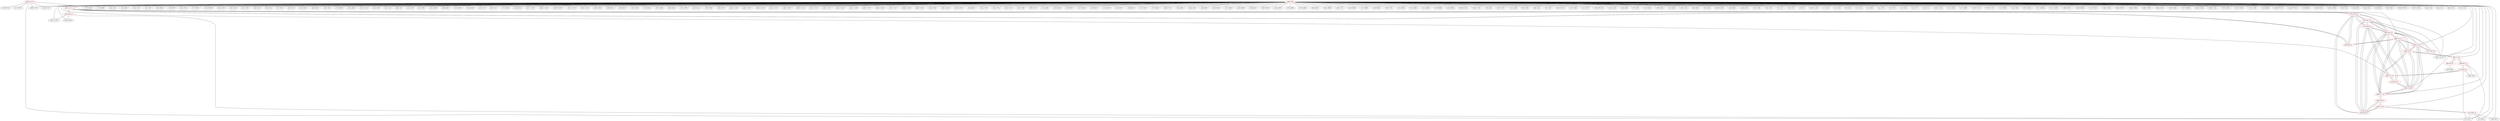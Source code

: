 graph {
	462 [label="(462) T11_T1" color=red]
	474 [label="(474) R24_T1"]
	471 [label="(471) R28_T1"]
	478 [label="(478) R32_t1"]
	463 [label="(463) T12_T1" color=red]
	479 [label="(479) R33_T1"]
	472 [label="(472) R29_T1"]
	473 [label="(473) R25_T1"]
	464 [label="(464) T13_T1" color=red]
	476 [label="(476) R30_T1"]
	480 [label="(480) R34_T1"]
	475 [label="(475) R26_T1"]
	465 [label="(465) T14_T1" color=red]
	477 [label="(477) R31_T1"]
	483 [label="(483) R1_P1"]
	468 [label="(468) T17_T1"]
	481 [label="(481) R35_T1"]
	467 [label="(467) T16_T1"]
	466 [label="(466) T15_T1"]
	466 [label="(466) T15_T1" color=red]
	478 [label="(478) R32_t1"]
	483 [label="(483) R1_P1"]
	468 [label="(468) T17_T1"]
	481 [label="(481) R35_T1"]
	467 [label="(467) T16_T1"]
	465 [label="(465) T14_T1"]
	467 [label="(467) T16_T1" color=red]
	479 [label="(479) R33_T1"]
	483 [label="(483) R1_P1"]
	468 [label="(468) T17_T1"]
	481 [label="(481) R35_T1"]
	466 [label="(466) T15_T1"]
	465 [label="(465) T14_T1"]
	468 [label="(468) T17_T1" color=red]
	480 [label="(480) R34_T1"]
	483 [label="(483) R1_P1"]
	481 [label="(481) R35_T1"]
	467 [label="(467) T16_T1"]
	466 [label="(466) T15_T1"]
	465 [label="(465) T14_T1"]
	469 [label="(469) R23_T1" color=red]
	186 [label="(186) U702"]
	219 [label="(219) C707"]
	218 [label="(218) R715"]
	217 [label="(217) R723"]
	34 [label="(34) U201"]
	461 [label="(461) T10_T1"]
	470 [label="(470) R27_T1" color=red]
	476 [label="(476) R30_T1"]
	481 [label="(481) R35_T1"]
	472 [label="(472) R29_T1"]
	471 [label="(471) R28_T1"]
	461 [label="(461) T10_T1"]
	477 [label="(477) R31_T1"]
	471 [label="(471) R28_T1" color=red]
	476 [label="(476) R30_T1"]
	481 [label="(481) R35_T1"]
	472 [label="(472) R29_T1"]
	470 [label="(470) R27_T1"]
	462 [label="(462) T11_T1"]
	478 [label="(478) R32_t1"]
	472 [label="(472) R29_T1" color=red]
	476 [label="(476) R30_T1"]
	481 [label="(481) R35_T1"]
	471 [label="(471) R28_T1"]
	470 [label="(470) R27_T1"]
	479 [label="(479) R33_T1"]
	463 [label="(463) T12_T1"]
	473 [label="(473) R25_T1" color=red]
	34 [label="(34) U201"]
	344 [label="(344) C911"]
	484 [label="(484) R2_P1"]
	463 [label="(463) T12_T1"]
	474 [label="(474) R24_T1" color=red]
	451 [label="(451) U1301"]
	34 [label="(34) U201"]
	430 [label="(430) J1303"]
	462 [label="(462) T11_T1"]
	475 [label="(475) R26_T1" color=red]
	34 [label="(34) U201"]
	168 [label="(168) D611"]
	152 [label="(152) J601"]
	464 [label="(464) T13_T1"]
	476 [label="(476) R30_T1" color=red]
	481 [label="(481) R35_T1"]
	472 [label="(472) R29_T1"]
	471 [label="(471) R28_T1"]
	470 [label="(470) R27_T1"]
	480 [label="(480) R34_T1"]
	464 [label="(464) T13_T1"]
	477 [label="(477) R31_T1" color=red]
	461 [label="(461) T10_T1"]
	470 [label="(470) R27_T1"]
	465 [label="(465) T14_T1"]
	478 [label="(478) R32_t1" color=red]
	466 [label="(466) T15_T1"]
	462 [label="(462) T11_T1"]
	471 [label="(471) R28_T1"]
	479 [label="(479) R33_T1" color=red]
	467 [label="(467) T16_T1"]
	472 [label="(472) R29_T1"]
	463 [label="(463) T12_T1"]
	480 [label="(480) R34_T1" color=red]
	468 [label="(468) T17_T1"]
	476 [label="(476) R30_T1"]
	464 [label="(464) T13_T1"]
	481 [label="(481) R35_T1" color=red]
	476 [label="(476) R30_T1"]
	472 [label="(472) R29_T1"]
	471 [label="(471) R28_T1"]
	470 [label="(470) R27_T1"]
	483 [label="(483) R1_P1"]
	468 [label="(468) T17_T1"]
	467 [label="(467) T16_T1"]
	466 [label="(466) T15_T1"]
	465 [label="(465) T14_T1"]
	482 [label="(482) U1_P1" color=red]
	485 [label="(485) R3_P1"]
	484 [label="(484) R2_P1"]
	483 [label="(483) R1_P1"]
	483 [label="(483) R1_P1" color=red]
	468 [label="(468) T17_T1"]
	481 [label="(481) R35_T1"]
	467 [label="(467) T16_T1"]
	466 [label="(466) T15_T1"]
	465 [label="(465) T14_T1"]
	482 [label="(482) U1_P1"]
	484 [label="(484) R2_P1" color=red]
	34 [label="(34) U201"]
	344 [label="(344) C911"]
	473 [label="(473) R25_T1"]
	482 [label="(482) U1_P1"]
	485 [label="(485) R3_P1" color=red]
	293 [label="(293) R921"]
	482 [label="(482) U1_P1"]
	486 [label="(486) GND" color=red]
	178 [label="(178) D604"]
	179 [label="(179) D606"]
	48 [label="(48) U301"]
	142 [label="(142) J502"]
	133 [label="(133) C502"]
	52 [label="(52) C303"]
	163 [label="(163) D602"]
	53 [label="(53) R309"]
	134 [label="(134) C501"]
	137 [label="(137) R501"]
	135 [label="(135) FB502"]
	140 [label="(140) C503"]
	54 [label="(54) U303"]
	131 [label="(131) U501"]
	44 [label="(44) U302"]
	58 [label="(58) C304"]
	57 [label="(57) C302"]
	56 [label="(56) C301"]
	161 [label="(161) D632"]
	160 [label="(160) D631"]
	59 [label="(59) C305"]
	176 [label="(176) D626"]
	162 [label="(162) D601"]
	435 [label="(435) C1315"]
	62 [label="(62) C309"]
	61 [label="(61) C310"]
	60 [label="(60) C307"]
	42 [label="(42) C306"]
	168 [label="(168) D611"]
	43 [label="(43) C308"]
	167 [label="(167) D609"]
	166 [label="(166) D607"]
	165 [label="(165) D605"]
	164 [label="(164) D603"]
	81 [label="(81) C317"]
	80 [label="(80) C311"]
	177 [label="(177) D629"]
	169 [label="(169) D614"]
	457 [label="(457) C1301"]
	456 [label="(456) U1305"]
	458 [label="(458) FB1303"]
	455 [label="(455) C1319"]
	454 [label="(454) C1310"]
	266 [label="(266) U803"]
	268 [label="(268) D812"]
	265 [label="(265) R812"]
	245 [label="(245) C805"]
	271 [label="(271) R813"]
	270 [label="(270) C808"]
	269 [label="(269) C804"]
	272 [label="(272) U804"]
	262 [label="(262) D811"]
	263 [label="(263) C803"]
	264 [label="(264) C807"]
	445 [label="(445) C1318"]
	450 [label="(450) C1305"]
	449 [label="(449) U1303"]
	425 [label="(425) C1311"]
	428 [label="(428) U1302"]
	434 [label="(434) C1314"]
	433 [label="(433) C1313"]
	432 [label="(432) C1312"]
	442 [label="(442) C1303"]
	441 [label="(441) C1308"]
	439 [label="(439) C1307"]
	438 [label="(438) C1306"]
	437 [label="(437) C1317"]
	436 [label="(436) C1316"]
	440 [label="(440) C1302"]
	430 [label="(430) J1303"]
	451 [label="(451) U1301"]
	453 [label="(453) J1302"]
	426 [label="(426) C1309"]
	423 [label="(423) R1303"]
	246 [label="(246) R810"]
	214 [label="(214) C706"]
	204 [label="(204) C704"]
	219 [label="(219) C707"]
	185 [label="(185) U701"]
	186 [label="(186) U702"]
	224 [label="(224) C708"]
	209 [label="(209) C705"]
	152 [label="(152) J601"]
	151 [label="(151) J604"]
	159 [label="(159) D630"]
	158 [label="(158) D627"]
	157 [label="(157) D624"]
	156 [label="(156) D621"]
	155 [label="(155) D619"]
	154 [label="(154) D617"]
	149 [label="(149) J602"]
	171 [label="(171) D615"]
	170 [label="(170) D618"]
	189 [label="(189) C701"]
	234 [label="(234) Q801"]
	244 [label="(244) C801"]
	240 [label="(240) J805"]
	256 [label="(256) D810"]
	257 [label="(257) C802"]
	258 [label="(258) C806"]
	259 [label="(259) R811"]
	260 [label="(260) U802"]
	254 [label="(254) U801"]
	278 [label="(278) Q805"]
	279 [label="(279) Q806"]
	280 [label="(280) Q807"]
	281 [label="(281) Q808"]
	194 [label="(194) C702"]
	226 [label="(226) D809"]
	227 [label="(227) R808"]
	228 [label="(228) R805"]
	199 [label="(199) C703"]
	233 [label="(233) Q802"]
	232 [label="(232) Q803"]
	231 [label="(231) Q804"]
	230 [label="(230) R806"]
	229 [label="(229) R804"]
	388 [label="(388) D1105"]
	394 [label="(394) U1102"]
	93 [label="(93) J402"]
	387 [label="(387) D1107"]
	122 [label="(122) C408"]
	95 [label="(95) U403"]
	86 [label="(86) U401"]
	87 [label="(87) C402"]
	382 [label="(382) D1102"]
	120 [label="(120) C406"]
	121 [label="(121) C407"]
	392 [label="(392) FB1102"]
	401 [label="(401) J1102"]
	96 [label="(96) C409"]
	97 [label="(97) C405"]
	110 [label="(110) R410"]
	100 [label="(100) D404"]
	101 [label="(101) J403"]
	103 [label="(103) C410"]
	90 [label="(90) D402"]
	91 [label="(91) D403"]
	390 [label="(390) D1106"]
	106 [label="(106) R402"]
	403 [label="(403) J1101"]
	107 [label="(107) C401"]
	18 [label="(18) C224"]
	19 [label="(19) C227"]
	20 [label="(20) C210"]
	8 [label="(8) C231"]
	384 [label="(384) C1103"]
	17 [label="(17) C223"]
	34 [label="(34) U201"]
	15 [label="(15) C218"]
	9 [label="(9) C203"]
	12 [label="(12) C214"]
	23 [label="(23) X202"]
	24 [label="(24) C207"]
	29 [label="(29) C230"]
	13 [label="(13) C205"]
	14 [label="(14) C217"]
	16 [label="(16) C221"]
	383 [label="(383) C1102"]
	113 [label="(113) U402"]
	111 [label="(111) R409"]
	378 [label="(378) U1101"]
	379 [label="(379) C1101"]
	31 [label="(31) SW201"]
	33 [label="(33) C204"]
	372 [label="(372) R1014"]
	371 [label="(371) R1004"]
	373 [label="(373) C1003"]
	369 [label="(369) R1007"]
	368 [label="(368) R1006"]
	357 [label="(357) R1015"]
	359 [label="(359) C1004"]
	360 [label="(360) D1001"]
	364 [label="(364) U1003"]
	363 [label="(363) U1002"]
	362 [label="(362) J1001"]
	367 [label="(367) R1001"]
	377 [label="(377) R1009"]
	400 [label="(400) C1106"]
	399 [label="(399) C1105"]
	376 [label="(376) C1001"]
	375 [label="(375) U1001"]
	374 [label="(374) C1002"]
	128 [label="(128) R408"]
	405 [label="(405) TP1102"]
	404 [label="(404) TP1101"]
	129 [label="(129) R403"]
	365 [label="(365) R1002"]
	358 [label="(358) C1005"]
	63 [label="(63) C312"]
	36 [label="(36) D203"]
	40 [label="(40) C201"]
	35 [label="(35) D202"]
	39 [label="(39) U202"]
	395 [label="(395) BT1101"]
	397 [label="(397) C1104"]
	64 [label="(64) C314"]
	65 [label="(65) C315"]
	66 [label="(66) C313"]
	67 [label="(67) C316"]
	461 [label="(461) T10_T1"]
	467 [label="(467) T16_T1"]
	468 [label="(468) T17_T1"]
	466 [label="(466) T15_T1"]
	463 [label="(463) T12_T1"]
	465 [label="(465) T14_T1"]
	464 [label="(464) T13_T1"]
	462 [label="(462) T11_T1"]
	482 [label="(482) U1_P1"]
	462 -- 474
	462 -- 471
	462 -- 478
	463 -- 479
	463 -- 472
	463 -- 473
	464 -- 476
	464 -- 480
	464 -- 475
	465 -- 477
	465 -- 483
	465 -- 468
	465 -- 481
	465 -- 467
	465 -- 466
	466 -- 478
	466 -- 483
	466 -- 468
	466 -- 481
	466 -- 467
	466 -- 465
	467 -- 479
	467 -- 483
	467 -- 468
	467 -- 481
	467 -- 466
	467 -- 465
	468 -- 480
	468 -- 483
	468 -- 481
	468 -- 467
	468 -- 466
	468 -- 465
	469 -- 186
	469 -- 219
	469 -- 218
	469 -- 217
	469 -- 34
	469 -- 461
	470 -- 476
	470 -- 481
	470 -- 472
	470 -- 471
	470 -- 461
	470 -- 477
	471 -- 476
	471 -- 481
	471 -- 472
	471 -- 470
	471 -- 462
	471 -- 478
	472 -- 476
	472 -- 481
	472 -- 471
	472 -- 470
	472 -- 479
	472 -- 463
	473 -- 34
	473 -- 344
	473 -- 484
	473 -- 463
	474 -- 451
	474 -- 34
	474 -- 430
	474 -- 462
	475 -- 34
	475 -- 168
	475 -- 152
	475 -- 464
	476 -- 481
	476 -- 472
	476 -- 471
	476 -- 470
	476 -- 480
	476 -- 464
	477 -- 461
	477 -- 470
	477 -- 465
	478 -- 466
	478 -- 462
	478 -- 471
	479 -- 467
	479 -- 472
	479 -- 463
	480 -- 468
	480 -- 476
	480 -- 464
	481 -- 476
	481 -- 472
	481 -- 471
	481 -- 470
	481 -- 483
	481 -- 468
	481 -- 467
	481 -- 466
	481 -- 465
	482 -- 485
	482 -- 484
	482 -- 483
	483 -- 468
	483 -- 481
	483 -- 467
	483 -- 466
	483 -- 465
	483 -- 482
	484 -- 34
	484 -- 344
	484 -- 473
	484 -- 482
	485 -- 293
	485 -- 482
	486 -- 178
	486 -- 179
	486 -- 48
	486 -- 142
	486 -- 133
	486 -- 52
	486 -- 163
	486 -- 53
	486 -- 134
	486 -- 137
	486 -- 135
	486 -- 140
	486 -- 54
	486 -- 131
	486 -- 44
	486 -- 58
	486 -- 57
	486 -- 56
	486 -- 161
	486 -- 160
	486 -- 59
	486 -- 176
	486 -- 162
	486 -- 435
	486 -- 62
	486 -- 61
	486 -- 60
	486 -- 42
	486 -- 168
	486 -- 43
	486 -- 167
	486 -- 166
	486 -- 165
	486 -- 164
	486 -- 81
	486 -- 80
	486 -- 177
	486 -- 169
	486 -- 457
	486 -- 456
	486 -- 458
	486 -- 455
	486 -- 454
	486 -- 266
	486 -- 268
	486 -- 265
	486 -- 245
	486 -- 271
	486 -- 270
	486 -- 269
	486 -- 272
	486 -- 262
	486 -- 263
	486 -- 264
	486 -- 445
	486 -- 450
	486 -- 449
	486 -- 425
	486 -- 428
	486 -- 434
	486 -- 433
	486 -- 432
	486 -- 442
	486 -- 441
	486 -- 439
	486 -- 438
	486 -- 437
	486 -- 436
	486 -- 440
	486 -- 430
	486 -- 451
	486 -- 453
	486 -- 426
	486 -- 423
	486 -- 246
	486 -- 214
	486 -- 204
	486 -- 219
	486 -- 185
	486 -- 186
	486 -- 224
	486 -- 209
	486 -- 152
	486 -- 151
	486 -- 159
	486 -- 158
	486 -- 157
	486 -- 156
	486 -- 155
	486 -- 154
	486 -- 149
	486 -- 171
	486 -- 170
	486 -- 189
	486 -- 234
	486 -- 244
	486 -- 240
	486 -- 256
	486 -- 257
	486 -- 258
	486 -- 259
	486 -- 260
	486 -- 254
	486 -- 278
	486 -- 279
	486 -- 280
	486 -- 281
	486 -- 194
	486 -- 226
	486 -- 227
	486 -- 228
	486 -- 199
	486 -- 233
	486 -- 232
	486 -- 231
	486 -- 230
	486 -- 229
	486 -- 388
	486 -- 394
	486 -- 93
	486 -- 387
	486 -- 122
	486 -- 95
	486 -- 86
	486 -- 87
	486 -- 382
	486 -- 120
	486 -- 121
	486 -- 392
	486 -- 401
	486 -- 96
	486 -- 97
	486 -- 110
	486 -- 100
	486 -- 101
	486 -- 103
	486 -- 90
	486 -- 91
	486 -- 390
	486 -- 106
	486 -- 403
	486 -- 107
	486 -- 18
	486 -- 19
	486 -- 20
	486 -- 8
	486 -- 384
	486 -- 17
	486 -- 34
	486 -- 15
	486 -- 9
	486 -- 12
	486 -- 23
	486 -- 24
	486 -- 29
	486 -- 13
	486 -- 14
	486 -- 16
	486 -- 383
	486 -- 113
	486 -- 111
	486 -- 378
	486 -- 379
	486 -- 31
	486 -- 33
	486 -- 372
	486 -- 371
	486 -- 373
	486 -- 369
	486 -- 368
	486 -- 357
	486 -- 359
	486 -- 360
	486 -- 364
	486 -- 363
	486 -- 362
	486 -- 367
	486 -- 377
	486 -- 400
	486 -- 399
	486 -- 376
	486 -- 375
	486 -- 374
	486 -- 128
	486 -- 405
	486 -- 404
	486 -- 129
	486 -- 365
	486 -- 358
	486 -- 63
	486 -- 36
	486 -- 40
	486 -- 35
	486 -- 39
	486 -- 395
	486 -- 397
	486 -- 64
	486 -- 65
	486 -- 66
	486 -- 67
	486 -- 461
	486 -- 467
	486 -- 468
	486 -- 466
	486 -- 463
	486 -- 465
	486 -- 464
	486 -- 462
	486 -- 482
}